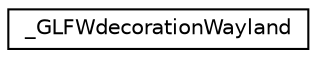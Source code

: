 digraph "Graphical Class Hierarchy"
{
 // LATEX_PDF_SIZE
  edge [fontname="Helvetica",fontsize="10",labelfontname="Helvetica",labelfontsize="10"];
  node [fontname="Helvetica",fontsize="10",shape=record];
  rankdir="LR";
  Node0 [label="_GLFWdecorationWayland",height=0.2,width=0.4,color="black", fillcolor="white", style="filled",URL="$struct__GLFWdecorationWayland.html",tooltip=" "];
}
